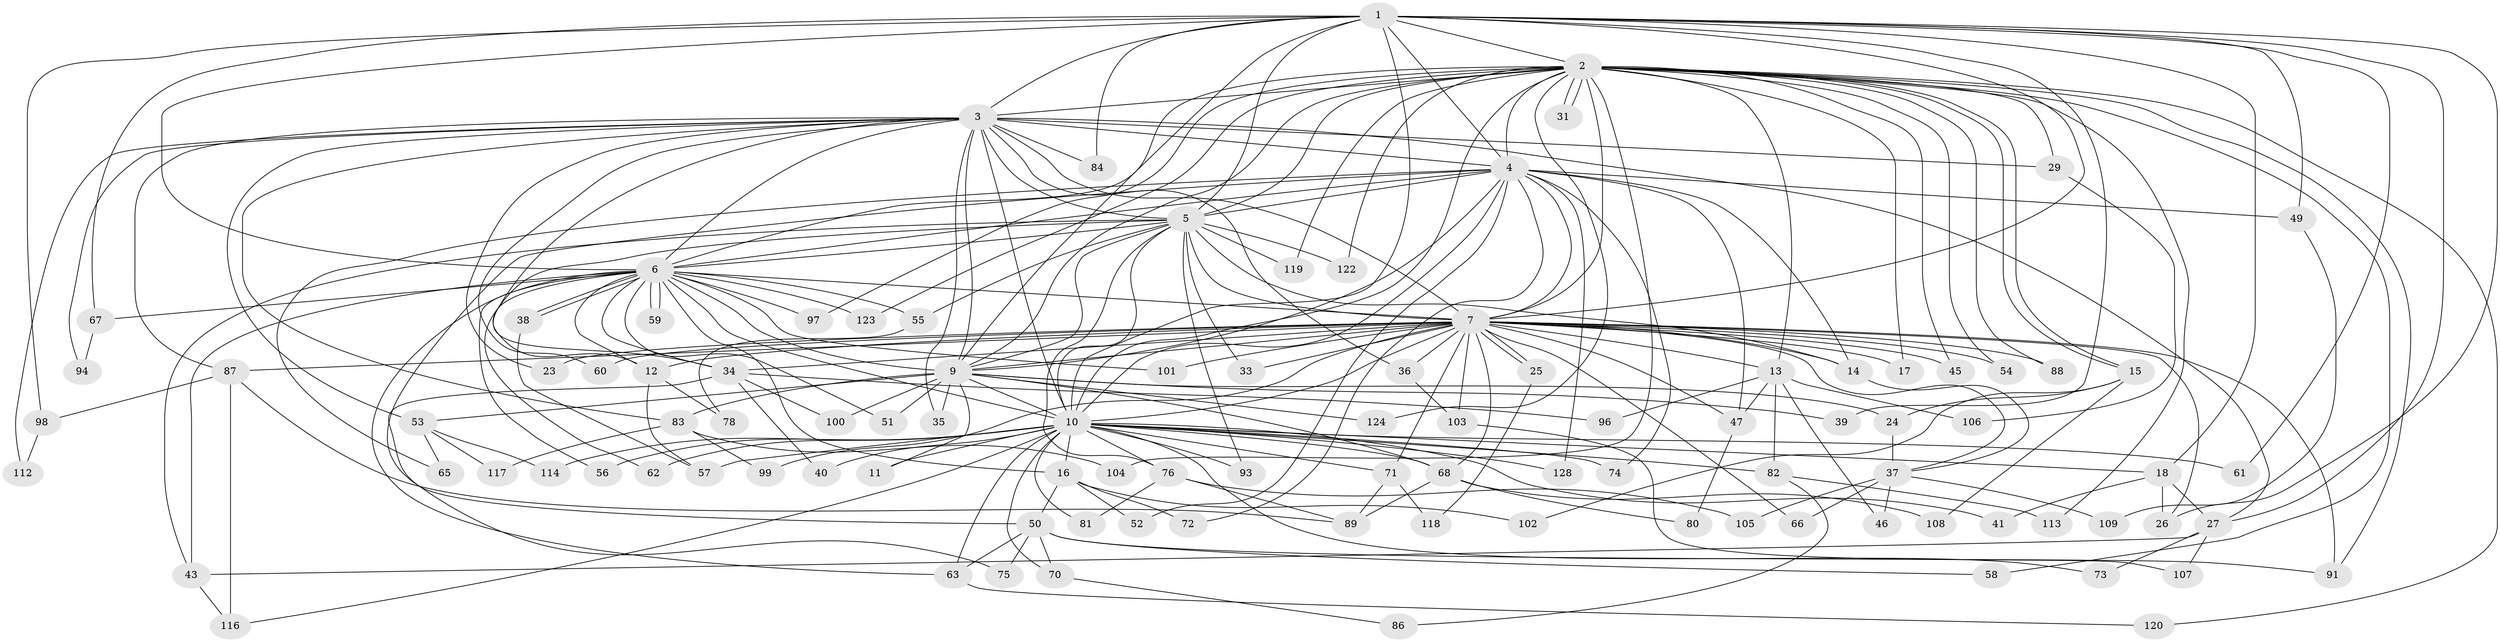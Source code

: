 // original degree distribution, {19: 0.0234375, 28: 0.0078125, 21: 0.0078125, 18: 0.0078125, 27: 0.0078125, 33: 0.0078125, 14: 0.0078125, 34: 0.0078125, 2: 0.5625, 4: 0.09375, 8: 0.0078125, 5: 0.046875, 6: 0.0390625, 3: 0.1640625, 7: 0.0078125}
// Generated by graph-tools (version 1.1) at 2025/10/02/27/25 16:10:59]
// undirected, 102 vertices, 237 edges
graph export_dot {
graph [start="1"]
  node [color=gray90,style=filled];
  1 [super="+85"];
  2 [super="+20"];
  3 [super="+19"];
  4 [super="+79"];
  5 [super="+77"];
  6 [super="+30"];
  7 [super="+8"];
  9 [super="+22"];
  10 [super="+28"];
  11;
  12 [super="+32"];
  13 [super="+21"];
  14;
  15;
  16;
  17;
  18 [super="+125"];
  23;
  24;
  25;
  26 [super="+90"];
  27 [super="+64"];
  29;
  31;
  33;
  34 [super="+44"];
  35;
  36;
  37 [super="+42"];
  38;
  39;
  40;
  41;
  43 [super="+48"];
  45;
  46;
  47 [super="+115"];
  49;
  50 [super="+121"];
  51;
  52;
  53;
  54;
  55;
  56;
  57 [super="+69"];
  58;
  59;
  60;
  61;
  62;
  63 [super="+92"];
  65;
  66;
  67;
  68 [super="+127"];
  70;
  71 [super="+110"];
  72;
  73;
  74;
  75;
  76;
  78;
  80;
  81;
  82;
  83;
  84;
  86;
  87;
  88 [super="+95"];
  89 [super="+111"];
  91;
  93;
  94;
  96;
  97;
  98;
  99;
  100;
  101;
  102;
  103;
  104;
  105;
  106;
  107;
  108;
  109;
  112;
  113;
  114;
  116 [super="+126"];
  117;
  118;
  119;
  120;
  122;
  123;
  124;
  128;
  1 -- 2;
  1 -- 3;
  1 -- 4;
  1 -- 5;
  1 -- 6;
  1 -- 7 [weight=2];
  1 -- 9 [weight=2];
  1 -- 10;
  1 -- 18;
  1 -- 26;
  1 -- 27;
  1 -- 39;
  1 -- 49;
  1 -- 61;
  1 -- 67;
  1 -- 84;
  1 -- 98;
  2 -- 3;
  2 -- 4;
  2 -- 5 [weight=2];
  2 -- 6;
  2 -- 7 [weight=2];
  2 -- 9;
  2 -- 10;
  2 -- 13;
  2 -- 15;
  2 -- 15;
  2 -- 17;
  2 -- 29;
  2 -- 31;
  2 -- 31;
  2 -- 45;
  2 -- 54;
  2 -- 58;
  2 -- 88;
  2 -- 91;
  2 -- 97;
  2 -- 104;
  2 -- 119;
  2 -- 120;
  2 -- 122;
  2 -- 124;
  2 -- 113;
  2 -- 123;
  3 -- 4;
  3 -- 5;
  3 -- 6;
  3 -- 7 [weight=2];
  3 -- 9;
  3 -- 10 [weight=2];
  3 -- 29;
  3 -- 34;
  3 -- 35;
  3 -- 36;
  3 -- 53;
  3 -- 60;
  3 -- 83;
  3 -- 84;
  3 -- 87;
  3 -- 94;
  3 -- 112;
  3 -- 27;
  3 -- 23;
  4 -- 5;
  4 -- 6;
  4 -- 7 [weight=2];
  4 -- 9;
  4 -- 10;
  4 -- 47;
  4 -- 49;
  4 -- 50;
  4 -- 52;
  4 -- 65;
  4 -- 72;
  4 -- 74;
  4 -- 128;
  4 -- 14;
  5 -- 6;
  5 -- 7 [weight=3];
  5 -- 9;
  5 -- 10;
  5 -- 14;
  5 -- 33;
  5 -- 43;
  5 -- 55;
  5 -- 76;
  5 -- 119;
  5 -- 122;
  5 -- 12;
  5 -- 93;
  6 -- 7 [weight=3];
  6 -- 9;
  6 -- 10;
  6 -- 12;
  6 -- 16;
  6 -- 38;
  6 -- 38;
  6 -- 43;
  6 -- 51;
  6 -- 55;
  6 -- 56;
  6 -- 59;
  6 -- 59;
  6 -- 62;
  6 -- 63;
  6 -- 67;
  6 -- 97;
  6 -- 101;
  6 -- 123;
  6 -- 34;
  7 -- 9 [weight=2];
  7 -- 10 [weight=2];
  7 -- 12;
  7 -- 13 [weight=2];
  7 -- 14;
  7 -- 17;
  7 -- 23;
  7 -- 25;
  7 -- 25;
  7 -- 26;
  7 -- 33;
  7 -- 34;
  7 -- 36;
  7 -- 45;
  7 -- 47;
  7 -- 54;
  7 -- 60;
  7 -- 87;
  7 -- 88 [weight=2];
  7 -- 99;
  7 -- 101;
  7 -- 103;
  7 -- 68;
  7 -- 66;
  7 -- 37;
  7 -- 71;
  7 -- 91;
  9 -- 10 [weight=2];
  9 -- 11;
  9 -- 24;
  9 -- 35;
  9 -- 39;
  9 -- 51;
  9 -- 53;
  9 -- 68;
  9 -- 83;
  9 -- 100;
  9 -- 124;
  10 -- 11;
  10 -- 16;
  10 -- 18 [weight=2];
  10 -- 40;
  10 -- 41;
  10 -- 56;
  10 -- 57;
  10 -- 61;
  10 -- 62;
  10 -- 68;
  10 -- 70;
  10 -- 73;
  10 -- 74;
  10 -- 76;
  10 -- 81;
  10 -- 93;
  10 -- 114;
  10 -- 116;
  10 -- 128;
  10 -- 82;
  10 -- 71;
  10 -- 63;
  12 -- 78;
  12 -- 57;
  13 -- 46;
  13 -- 82;
  13 -- 96;
  13 -- 106;
  13 -- 47;
  14 -- 37;
  15 -- 24;
  15 -- 102;
  15 -- 108;
  16 -- 50;
  16 -- 52;
  16 -- 72;
  16 -- 102;
  18 -- 41;
  18 -- 27;
  18 -- 26;
  24 -- 37;
  25 -- 118;
  27 -- 73;
  27 -- 107;
  27 -- 43;
  29 -- 106;
  34 -- 40;
  34 -- 100;
  34 -- 96;
  34 -- 75;
  36 -- 103;
  37 -- 46;
  37 -- 66;
  37 -- 105;
  37 -- 109;
  38 -- 57;
  43 -- 116;
  47 -- 80;
  49 -- 109;
  50 -- 58;
  50 -- 63;
  50 -- 70;
  50 -- 75;
  50 -- 91;
  53 -- 65;
  53 -- 114;
  53 -- 117;
  55 -- 78;
  63 -- 120;
  67 -- 94;
  68 -- 80;
  68 -- 108;
  68 -- 89;
  70 -- 86;
  71 -- 118;
  71 -- 89;
  76 -- 81;
  76 -- 89;
  76 -- 105;
  82 -- 86;
  82 -- 113;
  83 -- 99;
  83 -- 104;
  83 -- 117;
  87 -- 89;
  87 -- 98;
  87 -- 116;
  98 -- 112;
  103 -- 107;
}
